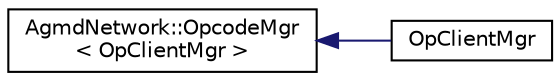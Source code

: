 digraph "Graphical Class Hierarchy"
{
  edge [fontname="Helvetica",fontsize="10",labelfontname="Helvetica",labelfontsize="10"];
  node [fontname="Helvetica",fontsize="10",shape=record];
  rankdir="LR";
  Node1 [label="AgmdNetwork::OpcodeMgr\l\< OpClientMgr \>",height=0.2,width=0.4,color="black", fillcolor="white", style="filled",URL="$class_agmd_network_1_1_opcode_mgr.html"];
  Node1 -> Node2 [dir="back",color="midnightblue",fontsize="10",style="solid",fontname="Helvetica"];
  Node2 [label="OpClientMgr",height=0.2,width=0.4,color="black", fillcolor="white", style="filled",URL="$class_op_client_mgr.html"];
}

